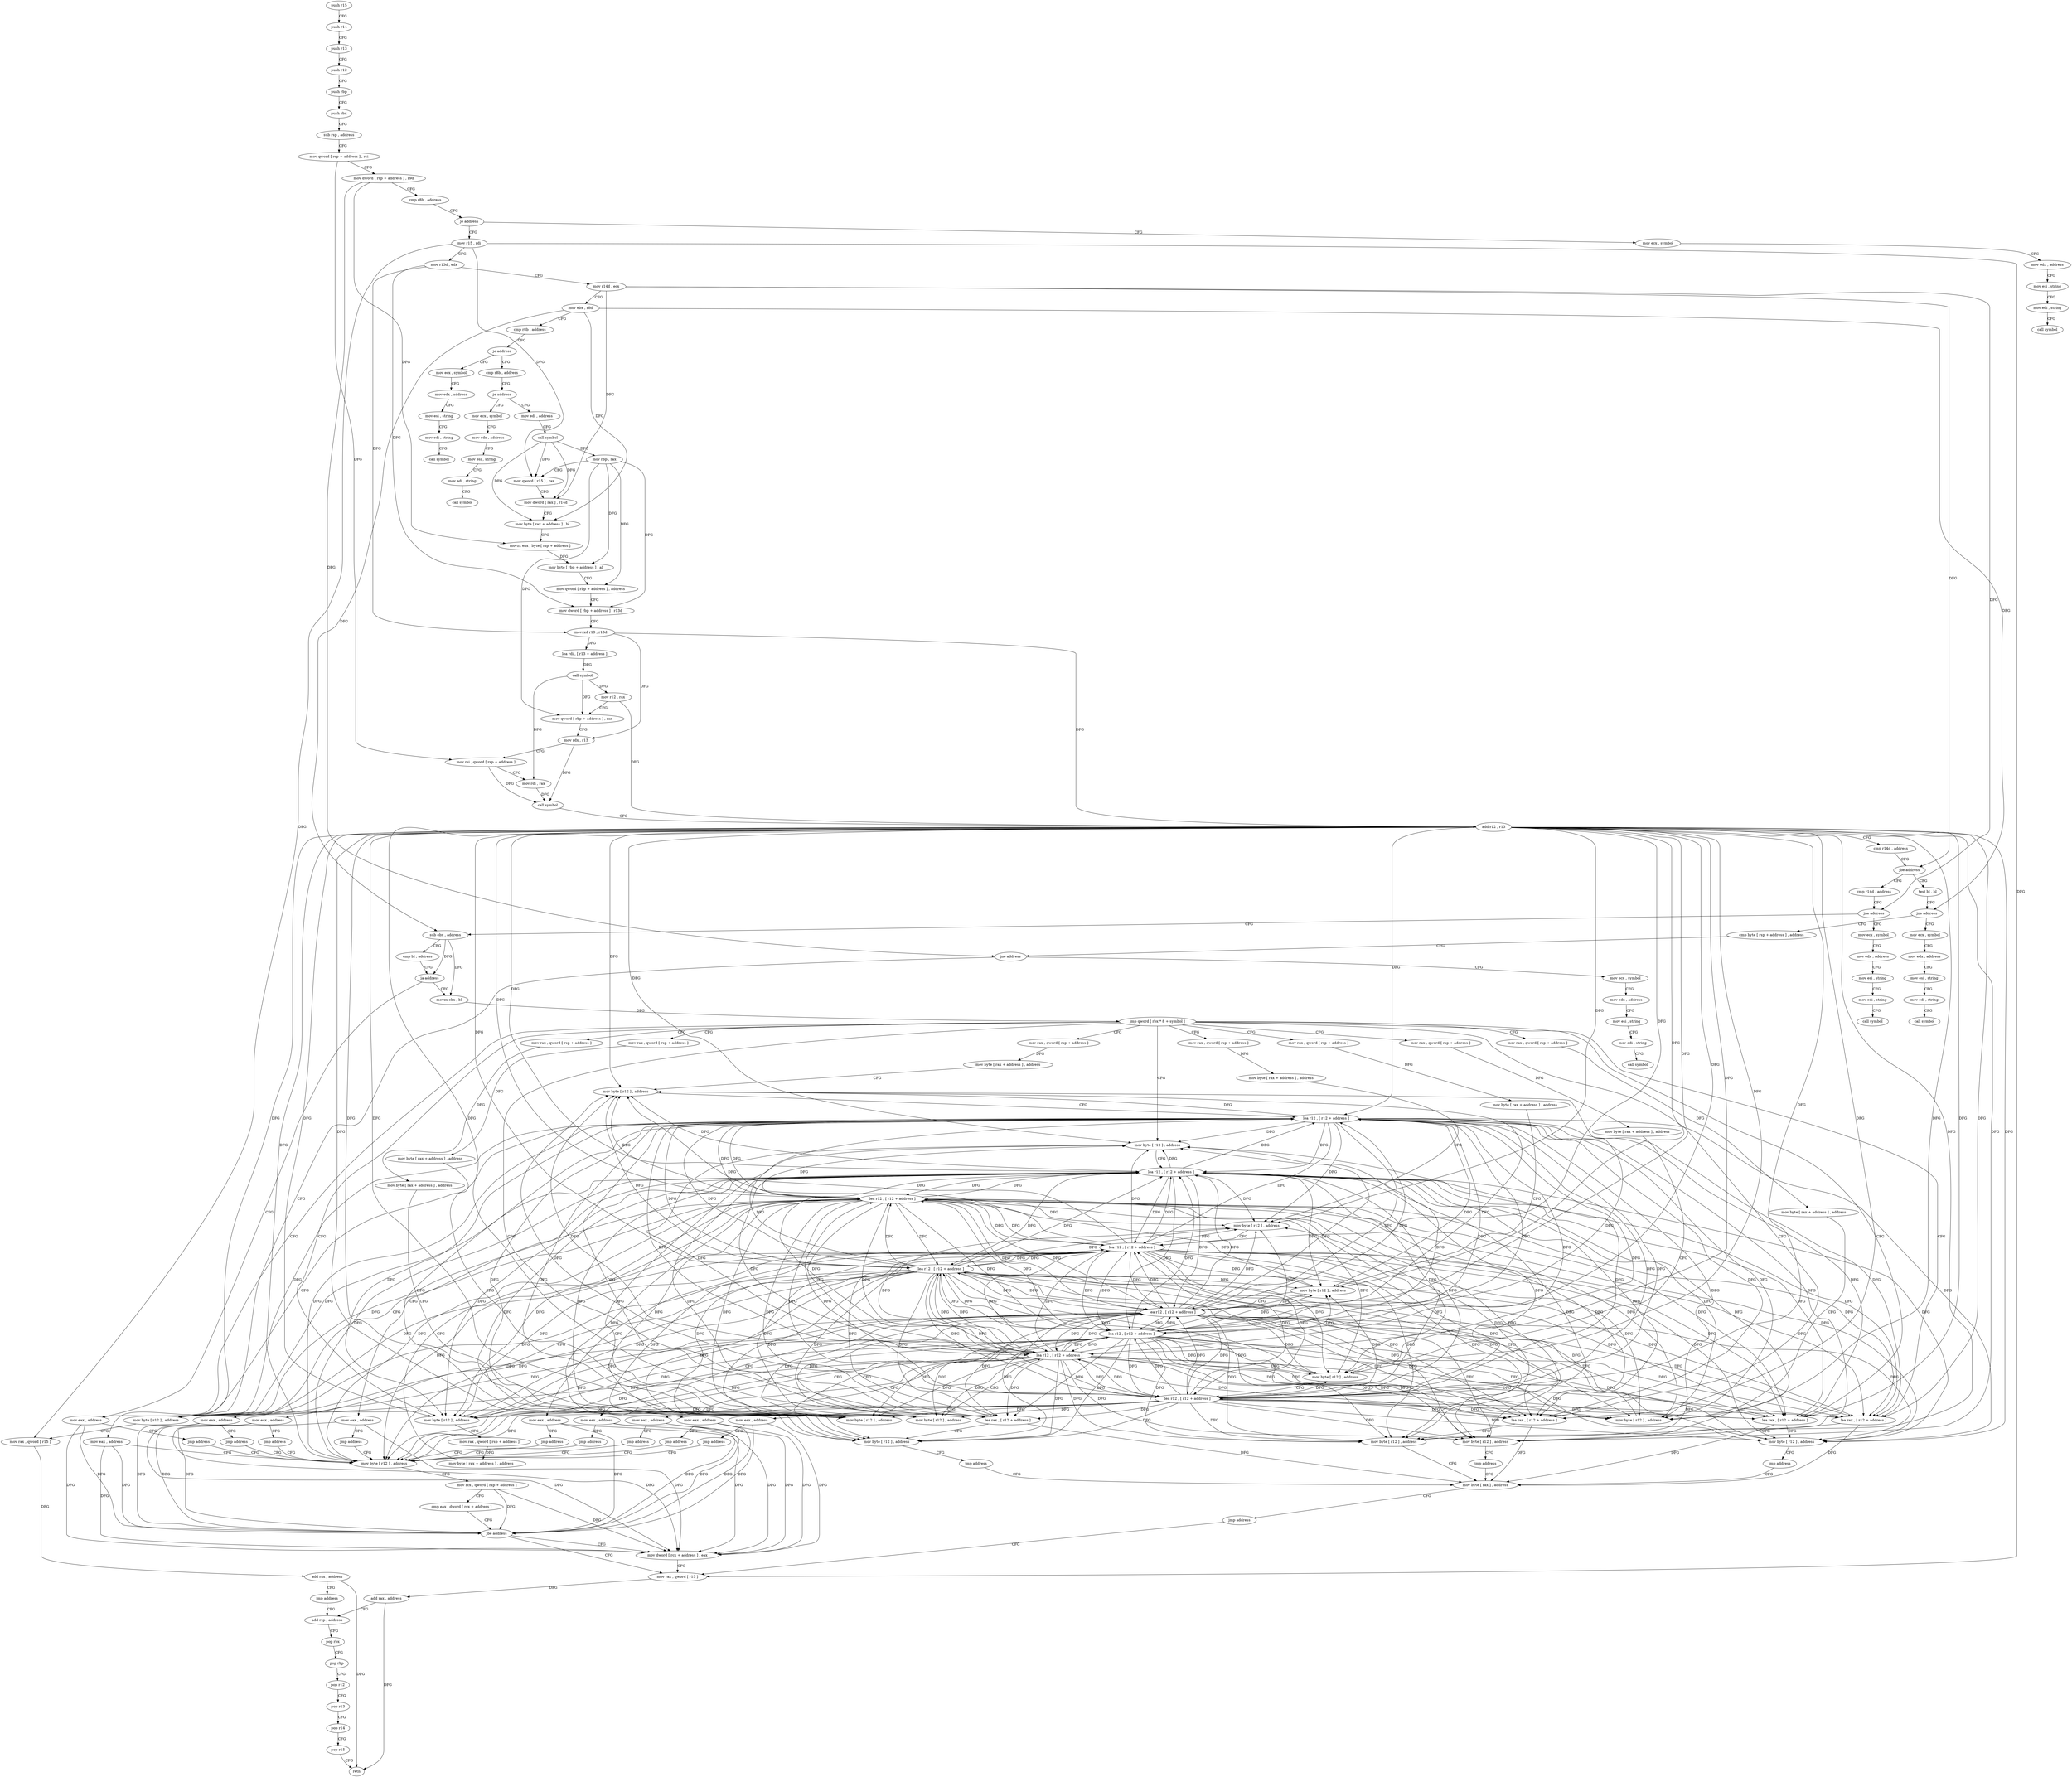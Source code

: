digraph "func" {
"4238495" [label = "push r15" ]
"4238497" [label = "push r14" ]
"4238499" [label = "push r13" ]
"4238501" [label = "push r12" ]
"4238503" [label = "push rbp" ]
"4238504" [label = "push rbx" ]
"4238505" [label = "sub rsp , address" ]
"4238509" [label = "mov qword [ rsp + address ] , rsi" ]
"4238514" [label = "mov dword [ rsp + address ] , r9d" ]
"4238519" [label = "cmp r8b , address" ]
"4238523" [label = "je address" ]
"4238679" [label = "mov ecx , symbol" ]
"4238529" [label = "mov r15 , rdi" ]
"4238684" [label = "mov edx , address" ]
"4238689" [label = "mov esi , string" ]
"4238694" [label = "mov edi , string" ]
"4238699" [label = "call symbol" ]
"4238532" [label = "mov r13d , edx" ]
"4238535" [label = "mov r14d , ecx" ]
"4238538" [label = "mov ebx , r8d" ]
"4238541" [label = "cmp r8b , address" ]
"4238545" [label = "je address" ]
"4238704" [label = "mov ecx , symbol" ]
"4238551" [label = "cmp r8b , address" ]
"4238709" [label = "mov edx , address" ]
"4238714" [label = "mov esi , string" ]
"4238719" [label = "mov edi , string" ]
"4238724" [label = "call symbol" ]
"4238555" [label = "je address" ]
"4238729" [label = "mov ecx , symbol" ]
"4238561" [label = "mov edi , address" ]
"4238734" [label = "mov edx , address" ]
"4238739" [label = "mov esi , string" ]
"4238744" [label = "mov edi , string" ]
"4238749" [label = "call symbol" ]
"4238566" [label = "call symbol" ]
"4238571" [label = "mov rbp , rax" ]
"4238574" [label = "mov qword [ r15 ] , rax" ]
"4238577" [label = "mov dword [ rax ] , r14d" ]
"4238580" [label = "mov byte [ rax + address ] , bl" ]
"4238583" [label = "movzx eax , byte [ rsp + address ]" ]
"4238588" [label = "mov byte [ rbp + address ] , al" ]
"4238591" [label = "mov qword [ rbp + address ] , address" ]
"4238599" [label = "mov dword [ rbp + address ] , r13d" ]
"4238603" [label = "movsxd r13 , r13d" ]
"4238606" [label = "lea rdi , [ r13 + address ]" ]
"4238610" [label = "call symbol" ]
"4238615" [label = "mov r12 , rax" ]
"4238618" [label = "mov qword [ rbp + address ] , rax" ]
"4238622" [label = "mov rdx , r13" ]
"4238625" [label = "mov rsi , qword [ rsp + address ]" ]
"4238630" [label = "mov rdi , rax" ]
"4238633" [label = "call symbol" ]
"4238638" [label = "add r12 , r13" ]
"4238641" [label = "cmp r14d , address" ]
"4238645" [label = "jbe address" ]
"4238754" [label = "test bl , bl" ]
"4238647" [label = "cmp r14d , address" ]
"4238756" [label = "jne address" ]
"4238782" [label = "mov ecx , symbol" ]
"4238758" [label = "cmp byte [ rsp + address ] , address" ]
"4238651" [label = "jne address" ]
"4238832" [label = "mov ecx , symbol" ]
"4238657" [label = "sub ebx , address" ]
"4238787" [label = "mov edx , address" ]
"4238792" [label = "mov esi , string" ]
"4238797" [label = "mov edi , string" ]
"4238802" [label = "call symbol" ]
"4238763" [label = "jne address" ]
"4238807" [label = "mov ecx , symbol" ]
"4238765" [label = "mov byte [ r12 ] , address" ]
"4238837" [label = "mov edx , address" ]
"4238842" [label = "mov esi , string" ]
"4238847" [label = "mov edi , string" ]
"4238852" [label = "call symbol" ]
"4238660" [label = "cmp bl , address" ]
"4238663" [label = "ja address" ]
"4239195" [label = "mov eax , address" ]
"4238669" [label = "movzx ebx , bl" ]
"4238812" [label = "mov edx , address" ]
"4238817" [label = "mov esi , string" ]
"4238822" [label = "mov edi , string" ]
"4238827" [label = "call symbol" ]
"4238770" [label = "mov rax , qword [ r15 ]" ]
"4238773" [label = "add rax , address" ]
"4238777" [label = "jmp address" ]
"4238921" [label = "add rsp , address" ]
"4239200" [label = "jmp address" ]
"4238896" [label = "mov byte [ r12 ] , address" ]
"4238672" [label = "jmp qword [ rbx * 8 + symbol ]" ]
"4238857" [label = "lea rax , [ r12 + address ]" ]
"4238872" [label = "mov rax , qword [ rsp + address ]" ]
"4238936" [label = "mov rax , qword [ rsp + address ]" ]
"4238962" [label = "mov rax , qword [ rsp + address ]" ]
"4238988" [label = "mov rax , qword [ rsp + address ]" ]
"4239014" [label = "mov rax , qword [ rsp + address ]" ]
"4239043" [label = "mov rax , qword [ rsp + address ]" ]
"4239072" [label = "lea rax , [ r12 + address ]" ]
"4239087" [label = "mov byte [ r12 ] , address" ]
"4239107" [label = "lea rax , [ r12 + address ]" ]
"4239122" [label = "mov rax , qword [ rsp + address ]" ]
"4239151" [label = "lea rax , [ r12 + address ]" ]
"4239166" [label = "mov byte [ r12 ] , address" ]
"4238925" [label = "pop rbx" ]
"4238926" [label = "pop rbp" ]
"4238927" [label = "pop r12" ]
"4238929" [label = "pop r13" ]
"4238931" [label = "pop r14" ]
"4238933" [label = "pop r15" ]
"4238935" [label = "retn" ]
"4238901" [label = "mov rcx , qword [ rsp + address ]" ]
"4238906" [label = "cmp eax , dword [ rcx + address ]" ]
"4238909" [label = "jbe address" ]
"4238914" [label = "mov rax , qword [ r15 ]" ]
"4238911" [label = "mov dword [ rcx + address ] , eax" ]
"4238862" [label = "mov byte [ r12 ] , address" ]
"4238867" [label = "mov byte [ rax ] , address" ]
"4238877" [label = "mov byte [ rax + address ] , address" ]
"4238881" [label = "mov byte [ r12 ] , address" ]
"4238886" [label = "lea r12 , [ r12 + address ]" ]
"4238891" [label = "mov eax , address" ]
"4238941" [label = "mov byte [ rax + address ] , address" ]
"4238945" [label = "mov byte [ r12 ] , address" ]
"4238950" [label = "lea r12 , [ r12 + address ]" ]
"4238955" [label = "mov eax , address" ]
"4238960" [label = "jmp address" ]
"4238967" [label = "mov byte [ rax + address ] , address" ]
"4238971" [label = "mov byte [ r12 ] , address" ]
"4238976" [label = "lea r12 , [ r12 + address ]" ]
"4238981" [label = "mov eax , address" ]
"4238986" [label = "jmp address" ]
"4238993" [label = "mov byte [ rax + address ] , address" ]
"4238997" [label = "mov byte [ r12 ] , address" ]
"4239002" [label = "lea r12 , [ r12 + address ]" ]
"4239007" [label = "mov eax , address" ]
"4239012" [label = "jmp address" ]
"4239019" [label = "mov byte [ rax + address ] , address" ]
"4239023" [label = "mov byte [ r12 ] , address" ]
"4239028" [label = "lea r12 , [ r12 + address ]" ]
"4239033" [label = "mov eax , address" ]
"4239038" [label = "jmp address" ]
"4239048" [label = "mov byte [ rax + address ] , address" ]
"4239052" [label = "mov byte [ r12 ] , address" ]
"4239057" [label = "lea r12 , [ r12 + address ]" ]
"4239062" [label = "mov eax , address" ]
"4239067" [label = "jmp address" ]
"4239077" [label = "mov byte [ r12 ] , address" ]
"4239082" [label = "jmp address" ]
"4239092" [label = "lea r12 , [ r12 + address ]" ]
"4239097" [label = "mov eax , address" ]
"4239102" [label = "jmp address" ]
"4239112" [label = "mov byte [ r12 ] , address" ]
"4239117" [label = "jmp address" ]
"4239127" [label = "mov byte [ rax + address ] , address" ]
"4239131" [label = "mov byte [ r12 ] , address" ]
"4239136" [label = "lea r12 , [ r12 + address ]" ]
"4239141" [label = "mov eax , address" ]
"4239146" [label = "jmp address" ]
"4239156" [label = "mov byte [ r12 ] , address" ]
"4239161" [label = "jmp address" ]
"4239171" [label = "mov rax , qword [ rsp + address ]" ]
"4239176" [label = "mov byte [ rax + address ] , address" ]
"4239180" [label = "lea r12 , [ r12 + address ]" ]
"4239185" [label = "mov eax , address" ]
"4239190" [label = "jmp address" ]
"4238917" [label = "add rax , address" ]
"4238870" [label = "jmp address" ]
"4238495" -> "4238497" [ label = "CFG" ]
"4238497" -> "4238499" [ label = "CFG" ]
"4238499" -> "4238501" [ label = "CFG" ]
"4238501" -> "4238503" [ label = "CFG" ]
"4238503" -> "4238504" [ label = "CFG" ]
"4238504" -> "4238505" [ label = "CFG" ]
"4238505" -> "4238509" [ label = "CFG" ]
"4238509" -> "4238514" [ label = "CFG" ]
"4238509" -> "4238625" [ label = "DFG" ]
"4238514" -> "4238519" [ label = "CFG" ]
"4238514" -> "4238583" [ label = "DFG" ]
"4238514" -> "4238763" [ label = "DFG" ]
"4238519" -> "4238523" [ label = "CFG" ]
"4238523" -> "4238679" [ label = "CFG" ]
"4238523" -> "4238529" [ label = "CFG" ]
"4238679" -> "4238684" [ label = "CFG" ]
"4238529" -> "4238532" [ label = "CFG" ]
"4238529" -> "4238574" [ label = "DFG" ]
"4238529" -> "4238770" [ label = "DFG" ]
"4238529" -> "4238914" [ label = "DFG" ]
"4238684" -> "4238689" [ label = "CFG" ]
"4238689" -> "4238694" [ label = "CFG" ]
"4238694" -> "4238699" [ label = "CFG" ]
"4238532" -> "4238535" [ label = "CFG" ]
"4238532" -> "4238599" [ label = "DFG" ]
"4238532" -> "4238603" [ label = "DFG" ]
"4238535" -> "4238538" [ label = "CFG" ]
"4238535" -> "4238577" [ label = "DFG" ]
"4238535" -> "4238645" [ label = "DFG" ]
"4238535" -> "4238651" [ label = "DFG" ]
"4238538" -> "4238541" [ label = "CFG" ]
"4238538" -> "4238580" [ label = "DFG" ]
"4238538" -> "4238756" [ label = "DFG" ]
"4238538" -> "4238657" [ label = "DFG" ]
"4238541" -> "4238545" [ label = "CFG" ]
"4238545" -> "4238704" [ label = "CFG" ]
"4238545" -> "4238551" [ label = "CFG" ]
"4238704" -> "4238709" [ label = "CFG" ]
"4238551" -> "4238555" [ label = "CFG" ]
"4238709" -> "4238714" [ label = "CFG" ]
"4238714" -> "4238719" [ label = "CFG" ]
"4238719" -> "4238724" [ label = "CFG" ]
"4238555" -> "4238729" [ label = "CFG" ]
"4238555" -> "4238561" [ label = "CFG" ]
"4238729" -> "4238734" [ label = "CFG" ]
"4238561" -> "4238566" [ label = "CFG" ]
"4238734" -> "4238739" [ label = "CFG" ]
"4238739" -> "4238744" [ label = "CFG" ]
"4238744" -> "4238749" [ label = "CFG" ]
"4238566" -> "4238571" [ label = "DFG" ]
"4238566" -> "4238574" [ label = "DFG" ]
"4238566" -> "4238577" [ label = "DFG" ]
"4238566" -> "4238580" [ label = "DFG" ]
"4238571" -> "4238574" [ label = "CFG" ]
"4238571" -> "4238588" [ label = "DFG" ]
"4238571" -> "4238591" [ label = "DFG" ]
"4238571" -> "4238599" [ label = "DFG" ]
"4238571" -> "4238618" [ label = "DFG" ]
"4238574" -> "4238577" [ label = "CFG" ]
"4238577" -> "4238580" [ label = "CFG" ]
"4238580" -> "4238583" [ label = "CFG" ]
"4238583" -> "4238588" [ label = "DFG" ]
"4238588" -> "4238591" [ label = "CFG" ]
"4238591" -> "4238599" [ label = "CFG" ]
"4238599" -> "4238603" [ label = "CFG" ]
"4238603" -> "4238606" [ label = "DFG" ]
"4238603" -> "4238622" [ label = "DFG" ]
"4238603" -> "4238638" [ label = "DFG" ]
"4238606" -> "4238610" [ label = "DFG" ]
"4238610" -> "4238615" [ label = "DFG" ]
"4238610" -> "4238618" [ label = "DFG" ]
"4238610" -> "4238630" [ label = "DFG" ]
"4238615" -> "4238618" [ label = "CFG" ]
"4238615" -> "4238638" [ label = "DFG" ]
"4238618" -> "4238622" [ label = "CFG" ]
"4238622" -> "4238625" [ label = "CFG" ]
"4238622" -> "4238633" [ label = "DFG" ]
"4238625" -> "4238630" [ label = "CFG" ]
"4238625" -> "4238633" [ label = "DFG" ]
"4238630" -> "4238633" [ label = "DFG" ]
"4238633" -> "4238638" [ label = "CFG" ]
"4238638" -> "4238641" [ label = "CFG" ]
"4238638" -> "4238765" [ label = "DFG" ]
"4238638" -> "4238896" [ label = "DFG" ]
"4238638" -> "4238857" [ label = "DFG" ]
"4238638" -> "4238862" [ label = "DFG" ]
"4238638" -> "4238881" [ label = "DFG" ]
"4238638" -> "4238886" [ label = "DFG" ]
"4238638" -> "4238945" [ label = "DFG" ]
"4238638" -> "4238950" [ label = "DFG" ]
"4238638" -> "4238971" [ label = "DFG" ]
"4238638" -> "4238976" [ label = "DFG" ]
"4238638" -> "4238997" [ label = "DFG" ]
"4238638" -> "4239002" [ label = "DFG" ]
"4238638" -> "4239023" [ label = "DFG" ]
"4238638" -> "4239028" [ label = "DFG" ]
"4238638" -> "4239052" [ label = "DFG" ]
"4238638" -> "4239057" [ label = "DFG" ]
"4238638" -> "4239072" [ label = "DFG" ]
"4238638" -> "4239077" [ label = "DFG" ]
"4238638" -> "4239087" [ label = "DFG" ]
"4238638" -> "4239092" [ label = "DFG" ]
"4238638" -> "4239107" [ label = "DFG" ]
"4238638" -> "4239112" [ label = "DFG" ]
"4238638" -> "4239131" [ label = "DFG" ]
"4238638" -> "4239136" [ label = "DFG" ]
"4238638" -> "4239151" [ label = "DFG" ]
"4238638" -> "4239156" [ label = "DFG" ]
"4238638" -> "4239166" [ label = "DFG" ]
"4238638" -> "4239180" [ label = "DFG" ]
"4238641" -> "4238645" [ label = "CFG" ]
"4238645" -> "4238754" [ label = "CFG" ]
"4238645" -> "4238647" [ label = "CFG" ]
"4238754" -> "4238756" [ label = "CFG" ]
"4238647" -> "4238651" [ label = "CFG" ]
"4238756" -> "4238782" [ label = "CFG" ]
"4238756" -> "4238758" [ label = "CFG" ]
"4238782" -> "4238787" [ label = "CFG" ]
"4238758" -> "4238763" [ label = "CFG" ]
"4238651" -> "4238832" [ label = "CFG" ]
"4238651" -> "4238657" [ label = "CFG" ]
"4238832" -> "4238837" [ label = "CFG" ]
"4238657" -> "4238660" [ label = "CFG" ]
"4238657" -> "4238663" [ label = "DFG" ]
"4238657" -> "4238669" [ label = "DFG" ]
"4238787" -> "4238792" [ label = "CFG" ]
"4238792" -> "4238797" [ label = "CFG" ]
"4238797" -> "4238802" [ label = "CFG" ]
"4238763" -> "4238807" [ label = "CFG" ]
"4238763" -> "4238765" [ label = "CFG" ]
"4238807" -> "4238812" [ label = "CFG" ]
"4238765" -> "4238770" [ label = "CFG" ]
"4238837" -> "4238842" [ label = "CFG" ]
"4238842" -> "4238847" [ label = "CFG" ]
"4238847" -> "4238852" [ label = "CFG" ]
"4238660" -> "4238663" [ label = "CFG" ]
"4238663" -> "4239195" [ label = "CFG" ]
"4238663" -> "4238669" [ label = "CFG" ]
"4239195" -> "4239200" [ label = "CFG" ]
"4239195" -> "4238909" [ label = "DFG" ]
"4239195" -> "4238911" [ label = "DFG" ]
"4238669" -> "4238672" [ label = "DFG" ]
"4238812" -> "4238817" [ label = "CFG" ]
"4238817" -> "4238822" [ label = "CFG" ]
"4238822" -> "4238827" [ label = "CFG" ]
"4238770" -> "4238773" [ label = "DFG" ]
"4238773" -> "4238777" [ label = "CFG" ]
"4238773" -> "4238935" [ label = "DFG" ]
"4238777" -> "4238921" [ label = "CFG" ]
"4238921" -> "4238925" [ label = "CFG" ]
"4239200" -> "4238896" [ label = "CFG" ]
"4238896" -> "4238901" [ label = "CFG" ]
"4238672" -> "4238857" [ label = "CFG" ]
"4238672" -> "4238872" [ label = "CFG" ]
"4238672" -> "4238936" [ label = "CFG" ]
"4238672" -> "4238962" [ label = "CFG" ]
"4238672" -> "4238988" [ label = "CFG" ]
"4238672" -> "4239014" [ label = "CFG" ]
"4238672" -> "4239043" [ label = "CFG" ]
"4238672" -> "4239072" [ label = "CFG" ]
"4238672" -> "4239087" [ label = "CFG" ]
"4238672" -> "4239107" [ label = "CFG" ]
"4238672" -> "4239122" [ label = "CFG" ]
"4238672" -> "4239151" [ label = "CFG" ]
"4238672" -> "4239166" [ label = "CFG" ]
"4238672" -> "4239195" [ label = "CFG" ]
"4238857" -> "4238862" [ label = "CFG" ]
"4238857" -> "4238867" [ label = "DFG" ]
"4238872" -> "4238877" [ label = "DFG" ]
"4238936" -> "4238941" [ label = "DFG" ]
"4238962" -> "4238967" [ label = "DFG" ]
"4238988" -> "4238993" [ label = "DFG" ]
"4239014" -> "4239019" [ label = "DFG" ]
"4239043" -> "4239048" [ label = "DFG" ]
"4239072" -> "4239077" [ label = "CFG" ]
"4239072" -> "4238867" [ label = "DFG" ]
"4239087" -> "4239092" [ label = "CFG" ]
"4239107" -> "4239112" [ label = "CFG" ]
"4239107" -> "4238867" [ label = "DFG" ]
"4239122" -> "4239127" [ label = "DFG" ]
"4239151" -> "4239156" [ label = "CFG" ]
"4239151" -> "4238867" [ label = "DFG" ]
"4239166" -> "4239171" [ label = "CFG" ]
"4238925" -> "4238926" [ label = "CFG" ]
"4238926" -> "4238927" [ label = "CFG" ]
"4238927" -> "4238929" [ label = "CFG" ]
"4238929" -> "4238931" [ label = "CFG" ]
"4238931" -> "4238933" [ label = "CFG" ]
"4238933" -> "4238935" [ label = "CFG" ]
"4238901" -> "4238906" [ label = "CFG" ]
"4238901" -> "4238909" [ label = "DFG" ]
"4238901" -> "4238911" [ label = "DFG" ]
"4238906" -> "4238909" [ label = "CFG" ]
"4238909" -> "4238914" [ label = "CFG" ]
"4238909" -> "4238911" [ label = "CFG" ]
"4238914" -> "4238917" [ label = "DFG" ]
"4238911" -> "4238914" [ label = "CFG" ]
"4238862" -> "4238867" [ label = "CFG" ]
"4238867" -> "4238870" [ label = "CFG" ]
"4238877" -> "4238881" [ label = "CFG" ]
"4238881" -> "4238886" [ label = "CFG" ]
"4238886" -> "4238891" [ label = "CFG" ]
"4238886" -> "4238765" [ label = "DFG" ]
"4238886" -> "4238896" [ label = "DFG" ]
"4238886" -> "4238857" [ label = "DFG" ]
"4238886" -> "4238862" [ label = "DFG" ]
"4238886" -> "4238881" [ label = "DFG" ]
"4238886" -> "4238945" [ label = "DFG" ]
"4238886" -> "4238950" [ label = "DFG" ]
"4238886" -> "4238971" [ label = "DFG" ]
"4238886" -> "4238976" [ label = "DFG" ]
"4238886" -> "4238997" [ label = "DFG" ]
"4238886" -> "4239002" [ label = "DFG" ]
"4238886" -> "4239023" [ label = "DFG" ]
"4238886" -> "4239028" [ label = "DFG" ]
"4238886" -> "4239052" [ label = "DFG" ]
"4238886" -> "4239057" [ label = "DFG" ]
"4238886" -> "4239072" [ label = "DFG" ]
"4238886" -> "4239077" [ label = "DFG" ]
"4238886" -> "4239087" [ label = "DFG" ]
"4238886" -> "4239092" [ label = "DFG" ]
"4238886" -> "4239107" [ label = "DFG" ]
"4238886" -> "4239112" [ label = "DFG" ]
"4238886" -> "4239131" [ label = "DFG" ]
"4238886" -> "4239136" [ label = "DFG" ]
"4238886" -> "4239151" [ label = "DFG" ]
"4238886" -> "4239156" [ label = "DFG" ]
"4238886" -> "4239166" [ label = "DFG" ]
"4238886" -> "4239180" [ label = "DFG" ]
"4238891" -> "4238896" [ label = "CFG" ]
"4238891" -> "4238909" [ label = "DFG" ]
"4238891" -> "4238911" [ label = "DFG" ]
"4238941" -> "4238945" [ label = "CFG" ]
"4238945" -> "4238950" [ label = "CFG" ]
"4238950" -> "4238955" [ label = "CFG" ]
"4238950" -> "4238765" [ label = "DFG" ]
"4238950" -> "4238896" [ label = "DFG" ]
"4238950" -> "4238857" [ label = "DFG" ]
"4238950" -> "4238862" [ label = "DFG" ]
"4238950" -> "4238881" [ label = "DFG" ]
"4238950" -> "4238886" [ label = "DFG" ]
"4238950" -> "4238945" [ label = "DFG" ]
"4238950" -> "4238971" [ label = "DFG" ]
"4238950" -> "4238976" [ label = "DFG" ]
"4238950" -> "4238997" [ label = "DFG" ]
"4238950" -> "4239002" [ label = "DFG" ]
"4238950" -> "4239023" [ label = "DFG" ]
"4238950" -> "4239028" [ label = "DFG" ]
"4238950" -> "4239052" [ label = "DFG" ]
"4238950" -> "4239057" [ label = "DFG" ]
"4238950" -> "4239072" [ label = "DFG" ]
"4238950" -> "4239077" [ label = "DFG" ]
"4238950" -> "4239087" [ label = "DFG" ]
"4238950" -> "4239092" [ label = "DFG" ]
"4238950" -> "4239107" [ label = "DFG" ]
"4238950" -> "4239112" [ label = "DFG" ]
"4238950" -> "4239131" [ label = "DFG" ]
"4238950" -> "4239136" [ label = "DFG" ]
"4238950" -> "4239151" [ label = "DFG" ]
"4238950" -> "4239156" [ label = "DFG" ]
"4238950" -> "4239166" [ label = "DFG" ]
"4238950" -> "4239180" [ label = "DFG" ]
"4238955" -> "4238960" [ label = "CFG" ]
"4238955" -> "4238909" [ label = "DFG" ]
"4238955" -> "4238911" [ label = "DFG" ]
"4238960" -> "4238896" [ label = "CFG" ]
"4238967" -> "4238971" [ label = "CFG" ]
"4238971" -> "4238976" [ label = "CFG" ]
"4238976" -> "4238981" [ label = "CFG" ]
"4238976" -> "4238765" [ label = "DFG" ]
"4238976" -> "4238896" [ label = "DFG" ]
"4238976" -> "4238857" [ label = "DFG" ]
"4238976" -> "4238862" [ label = "DFG" ]
"4238976" -> "4238881" [ label = "DFG" ]
"4238976" -> "4238886" [ label = "DFG" ]
"4238976" -> "4238945" [ label = "DFG" ]
"4238976" -> "4238950" [ label = "DFG" ]
"4238976" -> "4238971" [ label = "DFG" ]
"4238976" -> "4238997" [ label = "DFG" ]
"4238976" -> "4239002" [ label = "DFG" ]
"4238976" -> "4239023" [ label = "DFG" ]
"4238976" -> "4239028" [ label = "DFG" ]
"4238976" -> "4239052" [ label = "DFG" ]
"4238976" -> "4239057" [ label = "DFG" ]
"4238976" -> "4239072" [ label = "DFG" ]
"4238976" -> "4239077" [ label = "DFG" ]
"4238976" -> "4239087" [ label = "DFG" ]
"4238976" -> "4239092" [ label = "DFG" ]
"4238976" -> "4239107" [ label = "DFG" ]
"4238976" -> "4239112" [ label = "DFG" ]
"4238976" -> "4239131" [ label = "DFG" ]
"4238976" -> "4239136" [ label = "DFG" ]
"4238976" -> "4239151" [ label = "DFG" ]
"4238976" -> "4239156" [ label = "DFG" ]
"4238976" -> "4239166" [ label = "DFG" ]
"4238976" -> "4239180" [ label = "DFG" ]
"4238981" -> "4238986" [ label = "CFG" ]
"4238981" -> "4238909" [ label = "DFG" ]
"4238981" -> "4238911" [ label = "DFG" ]
"4238986" -> "4238896" [ label = "CFG" ]
"4238993" -> "4238997" [ label = "CFG" ]
"4238997" -> "4239002" [ label = "CFG" ]
"4239002" -> "4239007" [ label = "CFG" ]
"4239002" -> "4238765" [ label = "DFG" ]
"4239002" -> "4238896" [ label = "DFG" ]
"4239002" -> "4238857" [ label = "DFG" ]
"4239002" -> "4238862" [ label = "DFG" ]
"4239002" -> "4238881" [ label = "DFG" ]
"4239002" -> "4238886" [ label = "DFG" ]
"4239002" -> "4238945" [ label = "DFG" ]
"4239002" -> "4238950" [ label = "DFG" ]
"4239002" -> "4238971" [ label = "DFG" ]
"4239002" -> "4238976" [ label = "DFG" ]
"4239002" -> "4238997" [ label = "DFG" ]
"4239002" -> "4239023" [ label = "DFG" ]
"4239002" -> "4239028" [ label = "DFG" ]
"4239002" -> "4239052" [ label = "DFG" ]
"4239002" -> "4239057" [ label = "DFG" ]
"4239002" -> "4239072" [ label = "DFG" ]
"4239002" -> "4239077" [ label = "DFG" ]
"4239002" -> "4239087" [ label = "DFG" ]
"4239002" -> "4239092" [ label = "DFG" ]
"4239002" -> "4239107" [ label = "DFG" ]
"4239002" -> "4239112" [ label = "DFG" ]
"4239002" -> "4239131" [ label = "DFG" ]
"4239002" -> "4239136" [ label = "DFG" ]
"4239002" -> "4239151" [ label = "DFG" ]
"4239002" -> "4239156" [ label = "DFG" ]
"4239002" -> "4239166" [ label = "DFG" ]
"4239002" -> "4239180" [ label = "DFG" ]
"4239007" -> "4239012" [ label = "CFG" ]
"4239007" -> "4238909" [ label = "DFG" ]
"4239007" -> "4238911" [ label = "DFG" ]
"4239012" -> "4238896" [ label = "CFG" ]
"4239019" -> "4239023" [ label = "CFG" ]
"4239023" -> "4239028" [ label = "CFG" ]
"4239028" -> "4239033" [ label = "CFG" ]
"4239028" -> "4238765" [ label = "DFG" ]
"4239028" -> "4238896" [ label = "DFG" ]
"4239028" -> "4238857" [ label = "DFG" ]
"4239028" -> "4238862" [ label = "DFG" ]
"4239028" -> "4238881" [ label = "DFG" ]
"4239028" -> "4238886" [ label = "DFG" ]
"4239028" -> "4238945" [ label = "DFG" ]
"4239028" -> "4238950" [ label = "DFG" ]
"4239028" -> "4238971" [ label = "DFG" ]
"4239028" -> "4238976" [ label = "DFG" ]
"4239028" -> "4238997" [ label = "DFG" ]
"4239028" -> "4239002" [ label = "DFG" ]
"4239028" -> "4239023" [ label = "DFG" ]
"4239028" -> "4239052" [ label = "DFG" ]
"4239028" -> "4239057" [ label = "DFG" ]
"4239028" -> "4239072" [ label = "DFG" ]
"4239028" -> "4239077" [ label = "DFG" ]
"4239028" -> "4239087" [ label = "DFG" ]
"4239028" -> "4239092" [ label = "DFG" ]
"4239028" -> "4239107" [ label = "DFG" ]
"4239028" -> "4239112" [ label = "DFG" ]
"4239028" -> "4239131" [ label = "DFG" ]
"4239028" -> "4239136" [ label = "DFG" ]
"4239028" -> "4239151" [ label = "DFG" ]
"4239028" -> "4239156" [ label = "DFG" ]
"4239028" -> "4239166" [ label = "DFG" ]
"4239028" -> "4239180" [ label = "DFG" ]
"4239033" -> "4239038" [ label = "CFG" ]
"4239033" -> "4238909" [ label = "DFG" ]
"4239033" -> "4238911" [ label = "DFG" ]
"4239038" -> "4238896" [ label = "CFG" ]
"4239048" -> "4239052" [ label = "CFG" ]
"4239052" -> "4239057" [ label = "CFG" ]
"4239057" -> "4239062" [ label = "CFG" ]
"4239057" -> "4238765" [ label = "DFG" ]
"4239057" -> "4238896" [ label = "DFG" ]
"4239057" -> "4238857" [ label = "DFG" ]
"4239057" -> "4238862" [ label = "DFG" ]
"4239057" -> "4238881" [ label = "DFG" ]
"4239057" -> "4238886" [ label = "DFG" ]
"4239057" -> "4238945" [ label = "DFG" ]
"4239057" -> "4238950" [ label = "DFG" ]
"4239057" -> "4238971" [ label = "DFG" ]
"4239057" -> "4238976" [ label = "DFG" ]
"4239057" -> "4238997" [ label = "DFG" ]
"4239057" -> "4239002" [ label = "DFG" ]
"4239057" -> "4239023" [ label = "DFG" ]
"4239057" -> "4239028" [ label = "DFG" ]
"4239057" -> "4239052" [ label = "DFG" ]
"4239057" -> "4239072" [ label = "DFG" ]
"4239057" -> "4239077" [ label = "DFG" ]
"4239057" -> "4239087" [ label = "DFG" ]
"4239057" -> "4239092" [ label = "DFG" ]
"4239057" -> "4239107" [ label = "DFG" ]
"4239057" -> "4239112" [ label = "DFG" ]
"4239057" -> "4239131" [ label = "DFG" ]
"4239057" -> "4239136" [ label = "DFG" ]
"4239057" -> "4239151" [ label = "DFG" ]
"4239057" -> "4239156" [ label = "DFG" ]
"4239057" -> "4239166" [ label = "DFG" ]
"4239057" -> "4239180" [ label = "DFG" ]
"4239062" -> "4239067" [ label = "CFG" ]
"4239062" -> "4238909" [ label = "DFG" ]
"4239062" -> "4238911" [ label = "DFG" ]
"4239067" -> "4238896" [ label = "CFG" ]
"4239077" -> "4239082" [ label = "CFG" ]
"4239082" -> "4238867" [ label = "CFG" ]
"4239092" -> "4239097" [ label = "CFG" ]
"4239092" -> "4238765" [ label = "DFG" ]
"4239092" -> "4238896" [ label = "DFG" ]
"4239092" -> "4238857" [ label = "DFG" ]
"4239092" -> "4238862" [ label = "DFG" ]
"4239092" -> "4238881" [ label = "DFG" ]
"4239092" -> "4238886" [ label = "DFG" ]
"4239092" -> "4238945" [ label = "DFG" ]
"4239092" -> "4238950" [ label = "DFG" ]
"4239092" -> "4238971" [ label = "DFG" ]
"4239092" -> "4238976" [ label = "DFG" ]
"4239092" -> "4238997" [ label = "DFG" ]
"4239092" -> "4239002" [ label = "DFG" ]
"4239092" -> "4239023" [ label = "DFG" ]
"4239092" -> "4239028" [ label = "DFG" ]
"4239092" -> "4239052" [ label = "DFG" ]
"4239092" -> "4239057" [ label = "DFG" ]
"4239092" -> "4239072" [ label = "DFG" ]
"4239092" -> "4239077" [ label = "DFG" ]
"4239092" -> "4239087" [ label = "DFG" ]
"4239092" -> "4239107" [ label = "DFG" ]
"4239092" -> "4239112" [ label = "DFG" ]
"4239092" -> "4239131" [ label = "DFG" ]
"4239092" -> "4239136" [ label = "DFG" ]
"4239092" -> "4239151" [ label = "DFG" ]
"4239092" -> "4239156" [ label = "DFG" ]
"4239092" -> "4239166" [ label = "DFG" ]
"4239092" -> "4239180" [ label = "DFG" ]
"4239097" -> "4239102" [ label = "CFG" ]
"4239097" -> "4238909" [ label = "DFG" ]
"4239097" -> "4238911" [ label = "DFG" ]
"4239102" -> "4238896" [ label = "CFG" ]
"4239112" -> "4239117" [ label = "CFG" ]
"4239117" -> "4238867" [ label = "CFG" ]
"4239127" -> "4239131" [ label = "CFG" ]
"4239131" -> "4239136" [ label = "CFG" ]
"4239136" -> "4239141" [ label = "CFG" ]
"4239136" -> "4238765" [ label = "DFG" ]
"4239136" -> "4238896" [ label = "DFG" ]
"4239136" -> "4238857" [ label = "DFG" ]
"4239136" -> "4238862" [ label = "DFG" ]
"4239136" -> "4238881" [ label = "DFG" ]
"4239136" -> "4238886" [ label = "DFG" ]
"4239136" -> "4238945" [ label = "DFG" ]
"4239136" -> "4238950" [ label = "DFG" ]
"4239136" -> "4238971" [ label = "DFG" ]
"4239136" -> "4238976" [ label = "DFG" ]
"4239136" -> "4238997" [ label = "DFG" ]
"4239136" -> "4239002" [ label = "DFG" ]
"4239136" -> "4239023" [ label = "DFG" ]
"4239136" -> "4239028" [ label = "DFG" ]
"4239136" -> "4239052" [ label = "DFG" ]
"4239136" -> "4239057" [ label = "DFG" ]
"4239136" -> "4239072" [ label = "DFG" ]
"4239136" -> "4239077" [ label = "DFG" ]
"4239136" -> "4239087" [ label = "DFG" ]
"4239136" -> "4239092" [ label = "DFG" ]
"4239136" -> "4239107" [ label = "DFG" ]
"4239136" -> "4239112" [ label = "DFG" ]
"4239136" -> "4239131" [ label = "DFG" ]
"4239136" -> "4239151" [ label = "DFG" ]
"4239136" -> "4239156" [ label = "DFG" ]
"4239136" -> "4239166" [ label = "DFG" ]
"4239136" -> "4239180" [ label = "DFG" ]
"4239141" -> "4239146" [ label = "CFG" ]
"4239141" -> "4238909" [ label = "DFG" ]
"4239141" -> "4238911" [ label = "DFG" ]
"4239146" -> "4238896" [ label = "CFG" ]
"4239156" -> "4239161" [ label = "CFG" ]
"4239161" -> "4238867" [ label = "CFG" ]
"4239171" -> "4239176" [ label = "DFG" ]
"4239176" -> "4239180" [ label = "CFG" ]
"4239180" -> "4239185" [ label = "CFG" ]
"4239180" -> "4238765" [ label = "DFG" ]
"4239180" -> "4238896" [ label = "DFG" ]
"4239180" -> "4238857" [ label = "DFG" ]
"4239180" -> "4238862" [ label = "DFG" ]
"4239180" -> "4238881" [ label = "DFG" ]
"4239180" -> "4238886" [ label = "DFG" ]
"4239180" -> "4238945" [ label = "DFG" ]
"4239180" -> "4238950" [ label = "DFG" ]
"4239180" -> "4238971" [ label = "DFG" ]
"4239180" -> "4238976" [ label = "DFG" ]
"4239180" -> "4238997" [ label = "DFG" ]
"4239180" -> "4239002" [ label = "DFG" ]
"4239180" -> "4239023" [ label = "DFG" ]
"4239180" -> "4239028" [ label = "DFG" ]
"4239180" -> "4239052" [ label = "DFG" ]
"4239180" -> "4239057" [ label = "DFG" ]
"4239180" -> "4239072" [ label = "DFG" ]
"4239180" -> "4239077" [ label = "DFG" ]
"4239180" -> "4239087" [ label = "DFG" ]
"4239180" -> "4239092" [ label = "DFG" ]
"4239180" -> "4239107" [ label = "DFG" ]
"4239180" -> "4239112" [ label = "DFG" ]
"4239180" -> "4239131" [ label = "DFG" ]
"4239180" -> "4239136" [ label = "DFG" ]
"4239180" -> "4239151" [ label = "DFG" ]
"4239180" -> "4239156" [ label = "DFG" ]
"4239180" -> "4239166" [ label = "DFG" ]
"4239185" -> "4239190" [ label = "CFG" ]
"4239185" -> "4238909" [ label = "DFG" ]
"4239185" -> "4238911" [ label = "DFG" ]
"4239190" -> "4238896" [ label = "CFG" ]
"4238917" -> "4238921" [ label = "CFG" ]
"4238917" -> "4238935" [ label = "DFG" ]
"4238870" -> "4238914" [ label = "CFG" ]
}

